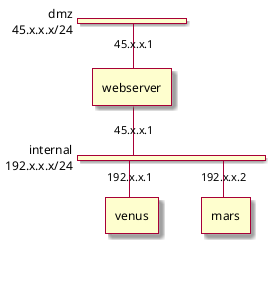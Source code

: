 @startuml Two levels - Network Diagram

skin rose

nwdiag {
  network dmz {
      address = "45.x.x.x/24"

      webserver [address = "45.x.x.1"];

  }
  network internal {
      address = "192.x.x.x/24"
      
      webserver [address = "45.x.x.1"];

      venus [address = "192.x.x.1"];
      mars [address = "192.x.x.2"];
  }
}
@enduml